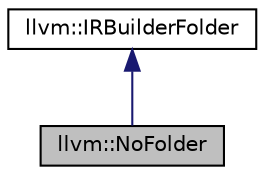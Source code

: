 digraph "llvm::NoFolder"
{
 // LATEX_PDF_SIZE
  bgcolor="transparent";
  edge [fontname="Helvetica",fontsize="10",labelfontname="Helvetica",labelfontsize="10"];
  node [fontname="Helvetica",fontsize="10",shape=record];
  Node1 [label="llvm::NoFolder",height=0.2,width=0.4,color="black", fillcolor="grey75", style="filled", fontcolor="black",tooltip="NoFolder - Create \"constants\" (actually, instructions) with no folding."];
  Node2 -> Node1 [dir="back",color="midnightblue",fontsize="10",style="solid",fontname="Helvetica"];
  Node2 [label="llvm::IRBuilderFolder",height=0.2,width=0.4,color="black",URL="$classllvm_1_1IRBuilderFolder.html",tooltip="IRBuilderFolder - Interface for constant folding in IRBuilder."];
}
